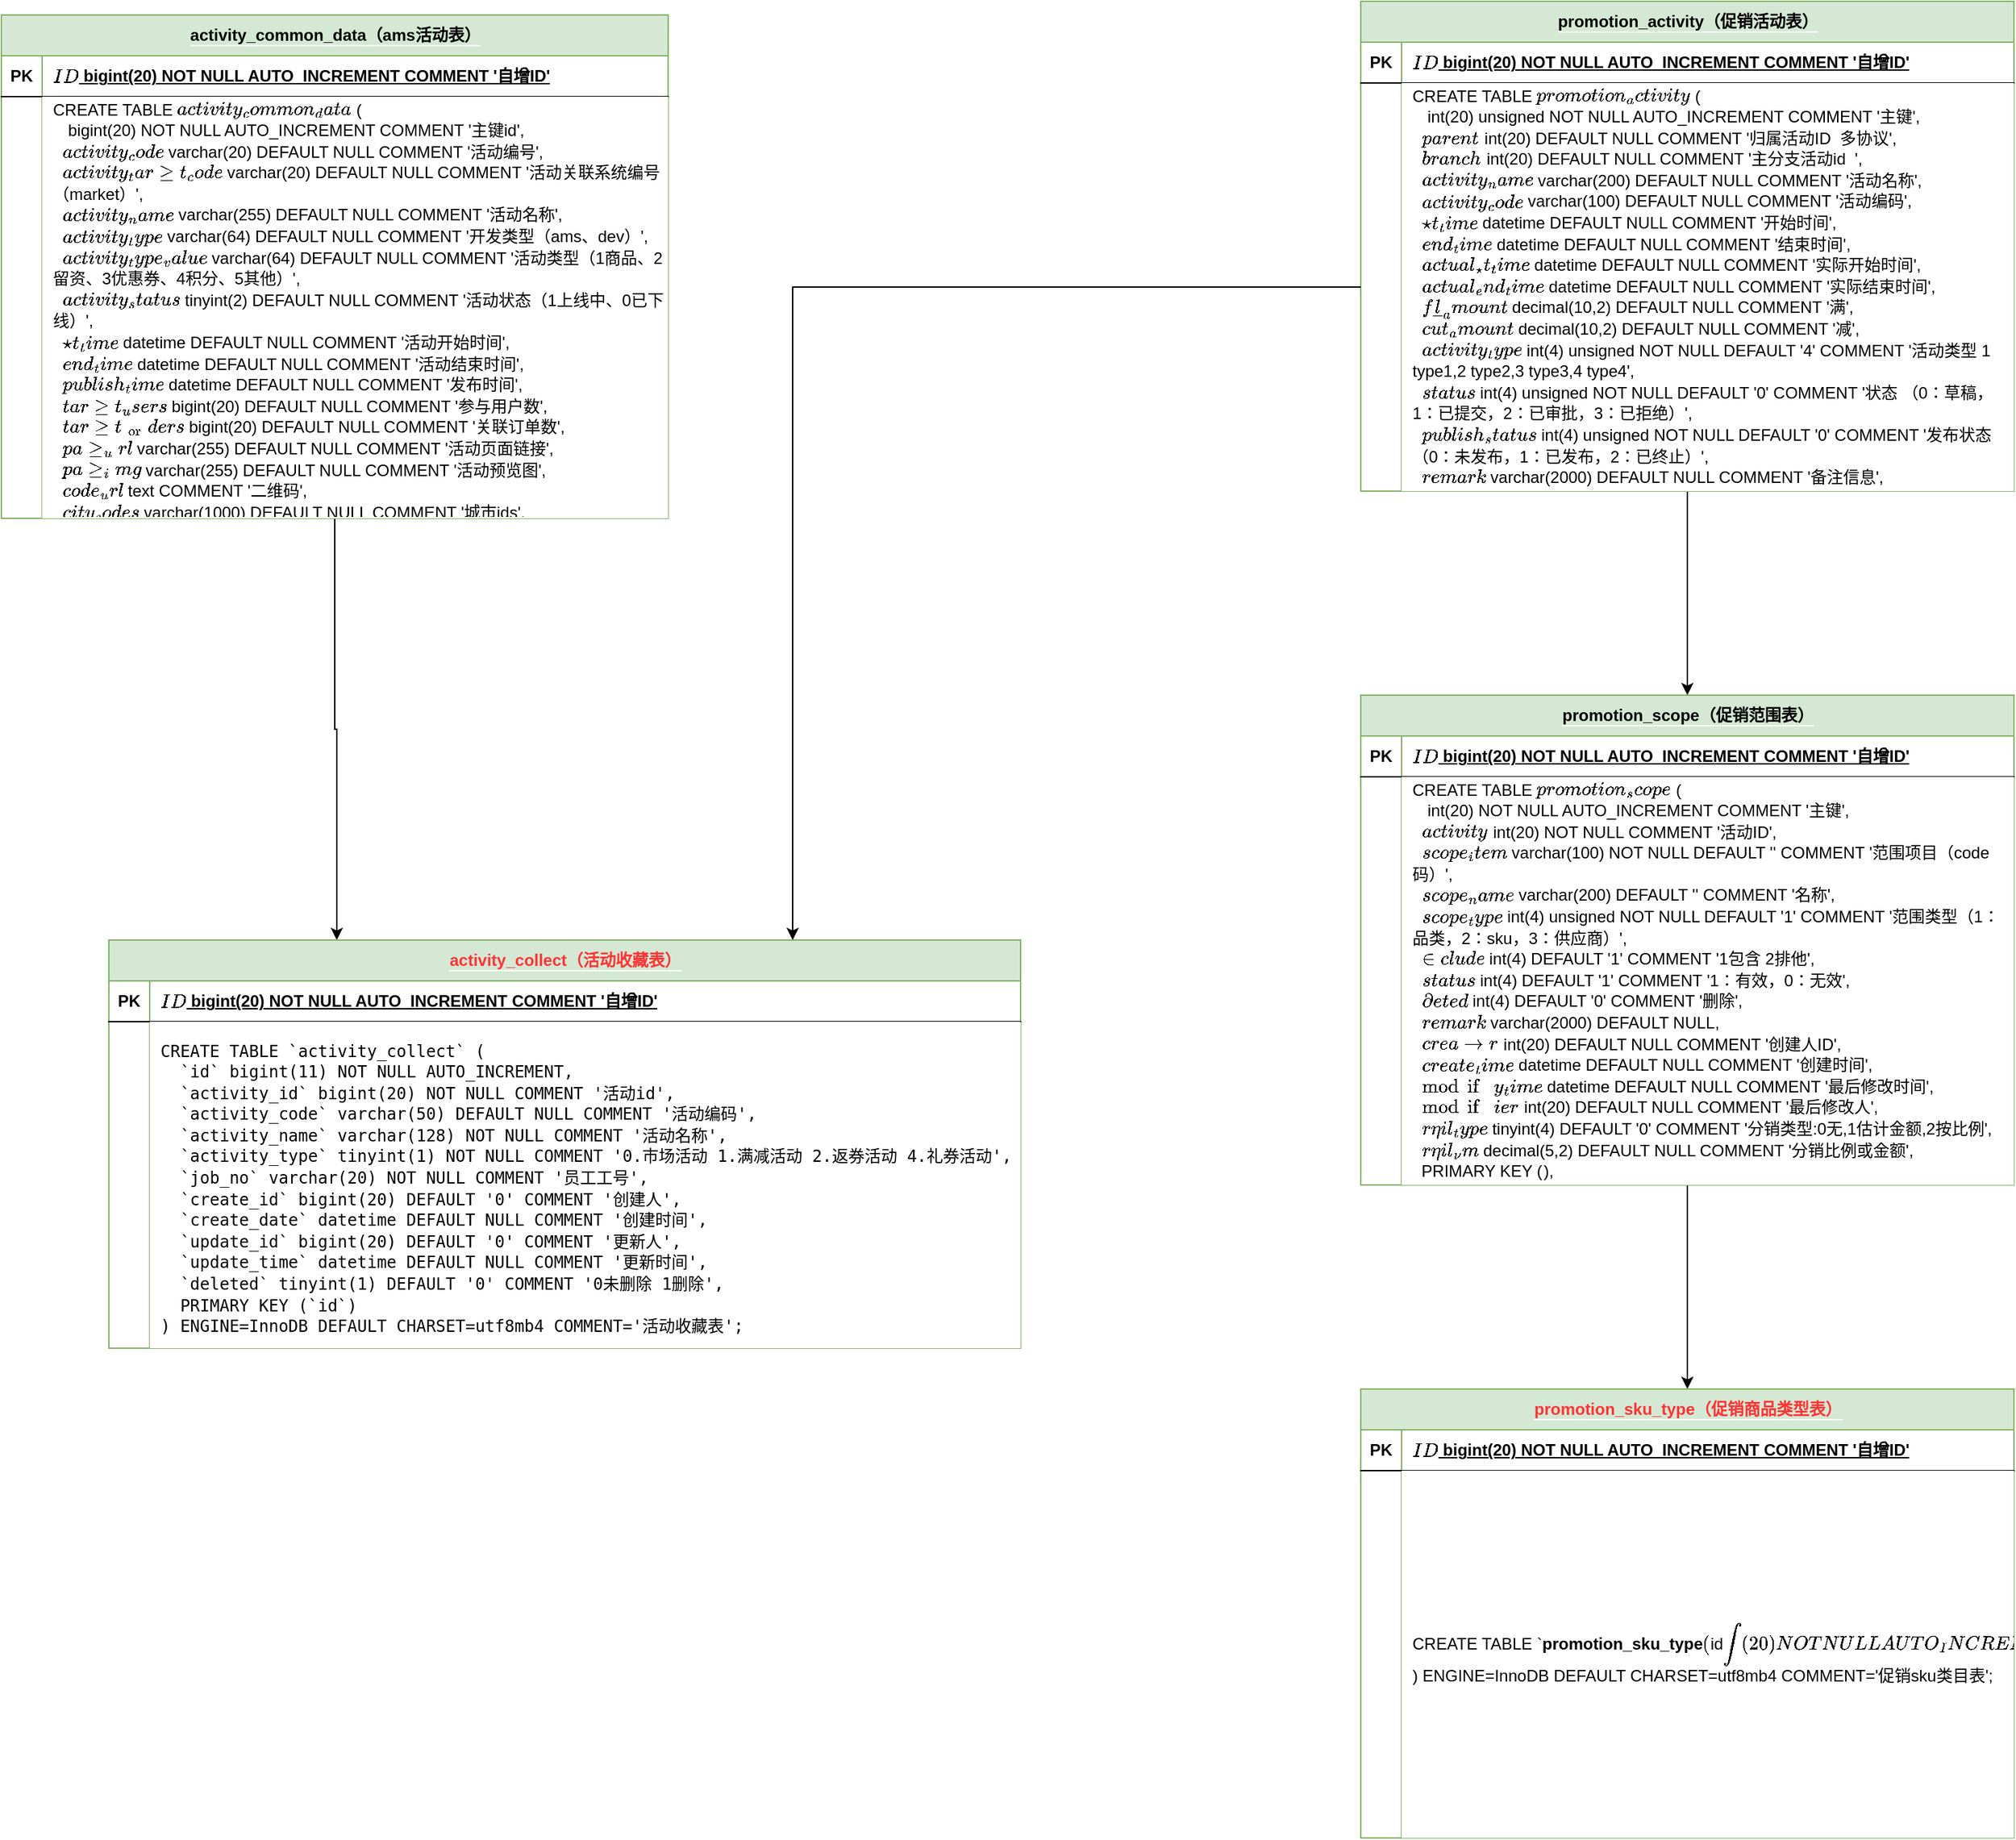 <mxfile version="24.3.1" type="github">
  <diagram name="第 1 页" id="Kyjp9msbJilQa01mQPul">
    <mxGraphModel dx="5002" dy="1720" grid="1" gridSize="10" guides="1" tooltips="1" connect="1" arrows="1" fold="1" page="1" pageScale="1" pageWidth="827" pageHeight="1169" math="0" shadow="0">
      <root>
        <mxCell id="0" />
        <mxCell id="1" parent="0" />
        <mxCell id="--j9mxiRiJz_Atq_9pvb-39" style="edgeStyle=orthogonalEdgeStyle;rounded=0;orthogonalLoop=1;jettySize=auto;html=1;entryX=0.25;entryY=0;entryDx=0;entryDy=0;" edge="1" parent="1" source="--j9mxiRiJz_Atq_9pvb-1" target="--j9mxiRiJz_Atq_9pvb-15">
          <mxGeometry relative="1" as="geometry" />
        </mxCell>
        <mxCell id="--j9mxiRiJz_Atq_9pvb-1" value="&lt;span style=&quot;background-color: rgb(213, 232, 212);&quot;&gt;activity_common_data（ams活动表）&lt;/span&gt;" style="shape=table;startSize=30;container=1;collapsible=1;childLayout=tableLayout;fixedRows=1;rowLines=0;fontStyle=1;align=center;resizeLast=1;html=1;labelBackgroundColor=default;fillColor=#d5e8d4;strokeColor=#82b366;" vertex="1" parent="1">
          <mxGeometry x="-3679" y="-740" width="490" height="370" as="geometry" />
        </mxCell>
        <mxCell id="--j9mxiRiJz_Atq_9pvb-2" value="" style="shape=tableRow;horizontal=0;startSize=0;swimlaneHead=0;swimlaneBody=0;fillColor=none;collapsible=0;dropTarget=0;points=[[0,0.5],[1,0.5]];portConstraint=eastwest;top=0;left=0;right=0;bottom=1;" vertex="1" parent="--j9mxiRiJz_Atq_9pvb-1">
          <mxGeometry y="30" width="490" height="30" as="geometry" />
        </mxCell>
        <mxCell id="--j9mxiRiJz_Atq_9pvb-3" value="PK" style="shape=partialRectangle;connectable=0;fillColor=none;top=0;left=0;bottom=0;right=0;fontStyle=1;overflow=hidden;whiteSpace=wrap;html=1;" vertex="1" parent="--j9mxiRiJz_Atq_9pvb-2">
          <mxGeometry width="30" height="30" as="geometry">
            <mxRectangle width="30" height="30" as="alternateBounds" />
          </mxGeometry>
        </mxCell>
        <mxCell id="--j9mxiRiJz_Atq_9pvb-4" value="`ID` bigint(20) NOT NULL AUTO_INCREMENT COMMENT &#39;自增ID&#39;" style="shape=partialRectangle;connectable=0;fillColor=none;top=0;left=0;bottom=0;right=0;align=left;spacingLeft=6;fontStyle=5;overflow=hidden;whiteSpace=wrap;html=1;" vertex="1" parent="--j9mxiRiJz_Atq_9pvb-2">
          <mxGeometry x="30" width="460" height="30" as="geometry">
            <mxRectangle width="460" height="30" as="alternateBounds" />
          </mxGeometry>
        </mxCell>
        <mxCell id="--j9mxiRiJz_Atq_9pvb-5" value="" style="shape=tableRow;horizontal=0;startSize=0;swimlaneHead=0;swimlaneBody=0;fillColor=none;collapsible=0;dropTarget=0;points=[[0,0.5],[1,0.5]];portConstraint=eastwest;top=0;left=0;right=0;bottom=0;" vertex="1" parent="--j9mxiRiJz_Atq_9pvb-1">
          <mxGeometry y="60" width="490" height="310" as="geometry" />
        </mxCell>
        <mxCell id="--j9mxiRiJz_Atq_9pvb-6" value="" style="shape=partialRectangle;connectable=0;fillColor=none;top=0;left=0;bottom=0;right=0;editable=1;overflow=hidden;whiteSpace=wrap;html=1;" vertex="1" parent="--j9mxiRiJz_Atq_9pvb-5">
          <mxGeometry width="30" height="310" as="geometry">
            <mxRectangle width="30" height="310" as="alternateBounds" />
          </mxGeometry>
        </mxCell>
        <mxCell id="--j9mxiRiJz_Atq_9pvb-7" value="&lt;div style=&quot;line-height: 130%;&quot;&gt;&lt;div style=&quot;line-height: 130%;&quot;&gt;&lt;div style=&quot;line-height: 130%;&quot;&gt;&lt;div style=&quot;line-height: 130%;&quot;&gt;&lt;div style=&quot;line-height: 130%;&quot;&gt;&lt;div data-docx-has-block-data=&quot;false&quot; data-page-id=&quot;Co8VdgC0moM7NCxHO37cvej0neh&quot;&gt;&lt;div class=&quot;old-record-id-Ze5vdnJgfoNHqzxl2qscwm99n2c&quot; style=&quot;&quot;&gt;&lt;div class=&quot;old-record-id-Ze5vdnJgfoNHqzxl2qscwm99n2c&quot;&gt;&lt;div class=&quot;old-record-id-Ze5vdnJgfoNHqzxl2qscwm99n2c&quot;&gt;CREATE TABLE `activity_common_data` (&lt;/div&gt;&lt;div class=&quot;old-record-id-Ze5vdnJgfoNHqzxl2qscwm99n2c&quot;&gt;&amp;nbsp; `id` bigint(20) NOT NULL AUTO_INCREMENT COMMENT &#39;主键id&#39;,&lt;/div&gt;&lt;div class=&quot;old-record-id-Ze5vdnJgfoNHqzxl2qscwm99n2c&quot;&gt;&amp;nbsp; `activity_code` varchar(20) DEFAULT NULL COMMENT &#39;活动编号&#39;,&lt;/div&gt;&lt;div class=&quot;old-record-id-Ze5vdnJgfoNHqzxl2qscwm99n2c&quot;&gt;&amp;nbsp; `activity_target_code` varchar(20) DEFAULT NULL COMMENT &#39;活动关联系统编号（market）&#39;,&lt;/div&gt;&lt;div class=&quot;old-record-id-Ze5vdnJgfoNHqzxl2qscwm99n2c&quot;&gt;&amp;nbsp; `activity_name` varchar(255) DEFAULT NULL COMMENT &#39;活动名称&#39;,&lt;/div&gt;&lt;div class=&quot;old-record-id-Ze5vdnJgfoNHqzxl2qscwm99n2c&quot;&gt;&amp;nbsp; `activity_type` varchar(64) DEFAULT NULL COMMENT &#39;开发类型（ams、dev）&#39;,&lt;/div&gt;&lt;div class=&quot;old-record-id-Ze5vdnJgfoNHqzxl2qscwm99n2c&quot;&gt;&amp;nbsp; `activity_type_value` varchar(64) DEFAULT NULL COMMENT &#39;活动类型（1商品、2留资、3优惠券、4积分、5其他）&#39;,&lt;/div&gt;&lt;div class=&quot;old-record-id-Ze5vdnJgfoNHqzxl2qscwm99n2c&quot;&gt;&amp;nbsp; `activity_status` tinyint(2) DEFAULT NULL COMMENT &#39;活动状态（1上线中、0已下线）&#39;,&lt;/div&gt;&lt;div class=&quot;old-record-id-Ze5vdnJgfoNHqzxl2qscwm99n2c&quot;&gt;&amp;nbsp; `start_time` datetime DEFAULT NULL COMMENT &#39;活动开始时间&#39;,&lt;/div&gt;&lt;div class=&quot;old-record-id-Ze5vdnJgfoNHqzxl2qscwm99n2c&quot;&gt;&amp;nbsp; `end_time` datetime DEFAULT NULL COMMENT &#39;活动结束时间&#39;,&lt;/div&gt;&lt;div class=&quot;old-record-id-Ze5vdnJgfoNHqzxl2qscwm99n2c&quot;&gt;&amp;nbsp; `publish_time` datetime DEFAULT NULL COMMENT &#39;发布时间&#39;,&lt;/div&gt;&lt;div class=&quot;old-record-id-Ze5vdnJgfoNHqzxl2qscwm99n2c&quot;&gt;&amp;nbsp; `target_users` bigint(20) DEFAULT NULL COMMENT &#39;参与用户数&#39;,&lt;/div&gt;&lt;div class=&quot;old-record-id-Ze5vdnJgfoNHqzxl2qscwm99n2c&quot;&gt;&amp;nbsp; `target_orders` bigint(20) DEFAULT NULL COMMENT &#39;关联订单数&#39;,&lt;/div&gt;&lt;div class=&quot;old-record-id-Ze5vdnJgfoNHqzxl2qscwm99n2c&quot;&gt;&amp;nbsp; `page_url` varchar(255) DEFAULT NULL COMMENT &#39;活动页面链接&#39;,&lt;/div&gt;&lt;div class=&quot;old-record-id-Ze5vdnJgfoNHqzxl2qscwm99n2c&quot;&gt;&amp;nbsp; `page_img` varchar(255) DEFAULT NULL COMMENT &#39;活动预览图&#39;,&lt;/div&gt;&lt;div class=&quot;old-record-id-Ze5vdnJgfoNHqzxl2qscwm99n2c&quot;&gt;&amp;nbsp; `code_url` text COMMENT &#39;二维码&#39;,&lt;/div&gt;&lt;div class=&quot;old-record-id-Ze5vdnJgfoNHqzxl2qscwm99n2c&quot;&gt;&amp;nbsp; `city_codes` varchar(1000) DEFAULT NULL COMMENT &#39;城市ids&#39;,&lt;/div&gt;&lt;div class=&quot;old-record-id-Ze5vdnJgfoNHqzxl2qscwm99n2c&quot;&gt;&amp;nbsp; `city_json` varchar(1000) DEFAULT NULL COMMENT &#39;城市json&#39;,&lt;/div&gt;&lt;div class=&quot;old-record-id-Ze5vdnJgfoNHqzxl2qscwm99n2c&quot;&gt;&amp;nbsp; `shop_codes` varchar(1000) DEFAULT NULL COMMENT &#39;门店ids&#39;,&lt;/div&gt;&lt;div class=&quot;old-record-id-Ze5vdnJgfoNHqzxl2qscwm99n2c&quot;&gt;&amp;nbsp; `shop_json` varchar(1000) DEFAULT NULL COMMENT &#39;门店json&#39;,&lt;/div&gt;&lt;div class=&quot;old-record-id-Ze5vdnJgfoNHqzxl2qscwm99n2c&quot;&gt;&amp;nbsp; `sort` tinyint(4) DEFAULT NULL COMMENT &#39;排序&#39;,&lt;/div&gt;&lt;div class=&quot;old-record-id-Ze5vdnJgfoNHqzxl2qscwm99n2c&quot;&gt;&amp;nbsp; `is_wecom_show` tinyint(2) DEFAULT &#39;0&#39; COMMENT &#39;企业微信是否显示(1: 显示 0: 不显示)&#39;,&lt;/div&gt;&lt;div class=&quot;old-record-id-Ze5vdnJgfoNHqzxl2qscwm99n2c&quot;&gt;&amp;nbsp; `create_id` bigint(20) DEFAULT &#39;0&#39; COMMENT &#39;创建人&#39;,&lt;/div&gt;&lt;div class=&quot;old-record-id-Ze5vdnJgfoNHqzxl2qscwm99n2c&quot;&gt;&amp;nbsp; `create_time` datetime NOT NULL COMMENT &#39;创建时间&#39;,&lt;/div&gt;&lt;div class=&quot;old-record-id-Ze5vdnJgfoNHqzxl2qscwm99n2c&quot;&gt;&amp;nbsp; `create_name` varchar(20) DEFAULT NULL COMMENT &#39;创建人名称&#39;,&lt;/div&gt;&lt;div class=&quot;old-record-id-Ze5vdnJgfoNHqzxl2qscwm99n2c&quot;&gt;&amp;nbsp; `update_id` bigint(20) DEFAULT &#39;0&#39; COMMENT &#39;更新人&#39;,&lt;/div&gt;&lt;div class=&quot;old-record-id-Ze5vdnJgfoNHqzxl2qscwm99n2c&quot;&gt;&amp;nbsp; `update_time` datetime NOT NULL COMMENT &#39;修改时间&#39;,&lt;/div&gt;&lt;div class=&quot;old-record-id-Ze5vdnJgfoNHqzxl2qscwm99n2c&quot;&gt;&amp;nbsp; `deleted` tinyint(2) NOT NULL DEFAULT &#39;0&#39; COMMENT &#39;是否已删除，1:是，0:否&#39;,&lt;/div&gt;&lt;div class=&quot;old-record-id-Ze5vdnJgfoNHqzxl2qscwm99n2c&quot;&gt;&amp;nbsp; PRIMARY KEY (`id`),&lt;/div&gt;&lt;div class=&quot;old-record-id-Ze5vdnJgfoNHqzxl2qscwm99n2c&quot;&gt;&amp;nbsp; UNIQUE KEY `activity_code_UNIQUE` (`activity_code`) USING BTREE,&lt;/div&gt;&lt;div class=&quot;old-record-id-Ze5vdnJgfoNHqzxl2qscwm99n2c&quot;&gt;&amp;nbsp; UNIQUE KEY `activity_target_code_UNIQUE` (`activity_target_code`) USING BTREE&lt;/div&gt;&lt;div class=&quot;old-record-id-Ze5vdnJgfoNHqzxl2qscwm99n2c&quot;&gt;) ENGINE=InnoDB AUTO_INCREMENT=683045 DEFAULT CHARSET=utf8mb4 COMMENT=&#39;活动数据看板主表&#39;;&lt;/div&gt;&lt;/div&gt;&lt;/div&gt;&lt;/div&gt;&lt;/div&gt;&lt;/div&gt;&lt;/div&gt;&lt;/div&gt;&lt;/div&gt;" style="shape=partialRectangle;connectable=0;fillColor=default;top=0;left=0;bottom=0;right=0;align=left;spacingLeft=6;overflow=hidden;whiteSpace=wrap;html=1;" vertex="1" parent="--j9mxiRiJz_Atq_9pvb-5">
          <mxGeometry x="30" width="460" height="310" as="geometry">
            <mxRectangle width="460" height="310" as="alternateBounds" />
          </mxGeometry>
        </mxCell>
        <mxCell id="--j9mxiRiJz_Atq_9pvb-29" style="edgeStyle=orthogonalEdgeStyle;rounded=0;orthogonalLoop=1;jettySize=auto;html=1;entryX=0.5;entryY=0;entryDx=0;entryDy=0;" edge="1" parent="1" source="--j9mxiRiJz_Atq_9pvb-8" target="--j9mxiRiJz_Atq_9pvb-22">
          <mxGeometry relative="1" as="geometry" />
        </mxCell>
        <mxCell id="--j9mxiRiJz_Atq_9pvb-8" value="&lt;span style=&quot;background-color: rgb(213, 232, 212);&quot;&gt;promotion_activity（促销活动表）&lt;/span&gt;" style="shape=table;startSize=30;container=1;collapsible=1;childLayout=tableLayout;fixedRows=1;rowLines=0;fontStyle=1;align=center;resizeLast=1;html=1;labelBackgroundColor=default;fillColor=#d5e8d4;strokeColor=#82b366;" vertex="1" parent="1">
          <mxGeometry x="-2680" y="-750" width="480" height="360" as="geometry" />
        </mxCell>
        <mxCell id="--j9mxiRiJz_Atq_9pvb-9" value="" style="shape=tableRow;horizontal=0;startSize=0;swimlaneHead=0;swimlaneBody=0;fillColor=none;collapsible=0;dropTarget=0;points=[[0,0.5],[1,0.5]];portConstraint=eastwest;top=0;left=0;right=0;bottom=1;" vertex="1" parent="--j9mxiRiJz_Atq_9pvb-8">
          <mxGeometry y="30" width="480" height="30" as="geometry" />
        </mxCell>
        <mxCell id="--j9mxiRiJz_Atq_9pvb-10" value="PK" style="shape=partialRectangle;connectable=0;fillColor=none;top=0;left=0;bottom=0;right=0;fontStyle=1;overflow=hidden;whiteSpace=wrap;html=1;" vertex="1" parent="--j9mxiRiJz_Atq_9pvb-9">
          <mxGeometry width="30" height="30" as="geometry">
            <mxRectangle width="30" height="30" as="alternateBounds" />
          </mxGeometry>
        </mxCell>
        <mxCell id="--j9mxiRiJz_Atq_9pvb-11" value="`ID` bigint(20) NOT NULL AUTO_INCREMENT COMMENT &#39;自增ID&#39;" style="shape=partialRectangle;connectable=0;fillColor=none;top=0;left=0;bottom=0;right=0;align=left;spacingLeft=6;fontStyle=5;overflow=hidden;whiteSpace=wrap;html=1;" vertex="1" parent="--j9mxiRiJz_Atq_9pvb-9">
          <mxGeometry x="30" width="450" height="30" as="geometry">
            <mxRectangle width="450" height="30" as="alternateBounds" />
          </mxGeometry>
        </mxCell>
        <mxCell id="--j9mxiRiJz_Atq_9pvb-12" value="" style="shape=tableRow;horizontal=0;startSize=0;swimlaneHead=0;swimlaneBody=0;fillColor=none;collapsible=0;dropTarget=0;points=[[0,0.5],[1,0.5]];portConstraint=eastwest;top=0;left=0;right=0;bottom=0;" vertex="1" parent="--j9mxiRiJz_Atq_9pvb-8">
          <mxGeometry y="60" width="480" height="300" as="geometry" />
        </mxCell>
        <mxCell id="--j9mxiRiJz_Atq_9pvb-13" value="" style="shape=partialRectangle;connectable=0;fillColor=none;top=0;left=0;bottom=0;right=0;editable=1;overflow=hidden;whiteSpace=wrap;html=1;" vertex="1" parent="--j9mxiRiJz_Atq_9pvb-12">
          <mxGeometry width="30" height="300" as="geometry">
            <mxRectangle width="30" height="300" as="alternateBounds" />
          </mxGeometry>
        </mxCell>
        <mxCell id="--j9mxiRiJz_Atq_9pvb-14" value="&lt;div style=&quot;line-height: 130%;&quot;&gt;&lt;div style=&quot;line-height: 130%;&quot;&gt;&lt;div style=&quot;line-height: 130%;&quot;&gt;&lt;div style=&quot;line-height: 130%;&quot;&gt;&lt;div style=&quot;line-height: 130%;&quot;&gt;&lt;div data-docx-has-block-data=&quot;false&quot; data-page-id=&quot;Co8VdgC0moM7NCxHO37cvej0neh&quot;&gt;&lt;div class=&quot;old-record-id-Ze5vdnJgfoNHqzxl2qscwm99n2c&quot; style=&quot;&quot;&gt;&lt;div class=&quot;old-record-id-Ze5vdnJgfoNHqzxl2qscwm99n2c&quot;&gt;&lt;div class=&quot;old-record-id-Ze5vdnJgfoNHqzxl2qscwm99n2c&quot;&gt;&lt;div class=&quot;old-record-id-Ze5vdnJgfoNHqzxl2qscwm99n2c&quot;&gt;CREATE TABLE `promotion_activity` (&lt;/div&gt;&lt;div class=&quot;old-record-id-Ze5vdnJgfoNHqzxl2qscwm99n2c&quot;&gt;&amp;nbsp; `id` int(20) unsigned NOT NULL AUTO_INCREMENT COMMENT &#39;主键&#39;,&lt;/div&gt;&lt;div class=&quot;old-record-id-Ze5vdnJgfoNHqzxl2qscwm99n2c&quot;&gt;&amp;nbsp; `parent_id` int(20) DEFAULT NULL COMMENT &#39;归属活动ID&amp;nbsp; 多协议&#39;,&lt;/div&gt;&lt;div class=&quot;old-record-id-Ze5vdnJgfoNHqzxl2qscwm99n2c&quot;&gt;&amp;nbsp; `branch_id` int(20) DEFAULT NULL COMMENT &#39;主分支活动id&amp;nbsp; &#39;,&lt;/div&gt;&lt;div class=&quot;old-record-id-Ze5vdnJgfoNHqzxl2qscwm99n2c&quot;&gt;&amp;nbsp; `activity_name` varchar(200) DEFAULT NULL COMMENT &#39;活动名称&#39;,&lt;/div&gt;&lt;div class=&quot;old-record-id-Ze5vdnJgfoNHqzxl2qscwm99n2c&quot;&gt;&amp;nbsp; `activity_code` varchar(100) DEFAULT NULL COMMENT &#39;活动编码&#39;,&lt;/div&gt;&lt;div class=&quot;old-record-id-Ze5vdnJgfoNHqzxl2qscwm99n2c&quot;&gt;&amp;nbsp; `start_time` datetime DEFAULT NULL COMMENT &#39;开始时间&#39;,&lt;/div&gt;&lt;div class=&quot;old-record-id-Ze5vdnJgfoNHqzxl2qscwm99n2c&quot;&gt;&amp;nbsp; `end_time` datetime DEFAULT NULL COMMENT &#39;结束时间&#39;,&lt;/div&gt;&lt;div class=&quot;old-record-id-Ze5vdnJgfoNHqzxl2qscwm99n2c&quot;&gt;&amp;nbsp; `actual_start_time` datetime DEFAULT NULL COMMENT &#39;实际开始时间&#39;,&lt;/div&gt;&lt;div class=&quot;old-record-id-Ze5vdnJgfoNHqzxl2qscwm99n2c&quot;&gt;&amp;nbsp; `actual_end_time` datetime DEFAULT NULL COMMENT &#39;实际结束时间&#39;,&lt;/div&gt;&lt;div class=&quot;old-record-id-Ze5vdnJgfoNHqzxl2qscwm99n2c&quot;&gt;&amp;nbsp; `full_amount` decimal(10,2) DEFAULT NULL COMMENT &#39;满&#39;,&lt;/div&gt;&lt;div class=&quot;old-record-id-Ze5vdnJgfoNHqzxl2qscwm99n2c&quot;&gt;&amp;nbsp; `cut_amount` decimal(10,2) DEFAULT NULL COMMENT &#39;减&#39;,&lt;/div&gt;&lt;div class=&quot;old-record-id-Ze5vdnJgfoNHqzxl2qscwm99n2c&quot;&gt;&amp;nbsp; `activity_type` int(4) unsigned NOT NULL DEFAULT &#39;4&#39; COMMENT &#39;活动类型 1 type1,2 type2,3 type3,4 type4&#39;,&lt;/div&gt;&lt;div class=&quot;old-record-id-Ze5vdnJgfoNHqzxl2qscwm99n2c&quot;&gt;&amp;nbsp; `status` int(4) unsigned NOT NULL DEFAULT &#39;0&#39; COMMENT &#39;状态 （0：草稿，1：已提交，2：已审批，3：已拒绝）&#39;,&lt;/div&gt;&lt;div class=&quot;old-record-id-Ze5vdnJgfoNHqzxl2qscwm99n2c&quot;&gt;&amp;nbsp; `publish_status` int(4) unsigned NOT NULL DEFAULT &#39;0&#39; COMMENT &#39;发布状态（0：未发布，1：已发布，2：已终止）&#39;,&lt;/div&gt;&lt;div class=&quot;old-record-id-Ze5vdnJgfoNHqzxl2qscwm99n2c&quot;&gt;&amp;nbsp; `remark` varchar(2000) DEFAULT NULL COMMENT &#39;备注信息&#39;,&lt;/div&gt;&lt;div class=&quot;old-record-id-Ze5vdnJgfoNHqzxl2qscwm99n2c&quot;&gt;&amp;nbsp; `creator_id` int(20) DEFAULT NULL COMMENT &#39;创建人ID&#39;,&lt;/div&gt;&lt;div class=&quot;old-record-id-Ze5vdnJgfoNHqzxl2qscwm99n2c&quot;&gt;&amp;nbsp; `create_time` datetime DEFAULT NULL COMMENT &#39;创建时间&#39;,&lt;/div&gt;&lt;div class=&quot;old-record-id-Ze5vdnJgfoNHqzxl2qscwm99n2c&quot;&gt;&amp;nbsp; `modify_time` datetime DEFAULT NULL ON UPDATE CURRENT_TIMESTAMP COMMENT &#39;最后修改时间&#39;,&lt;/div&gt;&lt;div class=&quot;old-record-id-Ze5vdnJgfoNHqzxl2qscwm99n2c&quot;&gt;&amp;nbsp; `modifier_id` int(20) DEFAULT NULL COMMENT &#39;最后修改人&#39;,&lt;/div&gt;&lt;div class=&quot;old-record-id-Ze5vdnJgfoNHqzxl2qscwm99n2c&quot;&gt;&amp;nbsp; `deleted` int(4) unsigned NOT NULL DEFAULT &#39;0&#39; COMMENT &#39;删除（0：未删除，1：已删除）&#39;,&lt;/div&gt;&lt;div class=&quot;old-record-id-Ze5vdnJgfoNHqzxl2qscwm99n2c&quot;&gt;&amp;nbsp; `rollback_reason` varchar(2000) CHARACTER SET utf8 DEFAULT &#39;&#39; COMMENT &#39;回退原因&#39;,&lt;/div&gt;&lt;div class=&quot;old-record-id-Ze5vdnJgfoNHqzxl2qscwm99n2c&quot;&gt;&amp;nbsp; `coupon_flag` tinyint(3) unsigned NOT NULL DEFAULT &#39;0&#39; COMMENT &#39;优惠券活动标识 （0：非优惠券，1：优惠券,2:折扣活动,3:积分活动）&#39;,&lt;/div&gt;&lt;div class=&quot;old-record-id-Ze5vdnJgfoNHqzxl2qscwm99n2c&quot;&gt;&amp;nbsp; `page_config_id` bigint(20) DEFAULT NULL COMMENT &#39;关联页面配置ID&#39;,&lt;/div&gt;&lt;div class=&quot;old-record-id-Ze5vdnJgfoNHqzxl2qscwm99n2c&quot;&gt;&amp;nbsp; `event_track_code` varchar(2000) DEFAULT NULL COMMENT &#39;埋点配置&#39;,&lt;/div&gt;&lt;div class=&quot;old-record-id-Ze5vdnJgfoNHqzxl2qscwm99n2c&quot;&gt;&amp;nbsp; `node_code` varchar(255) DEFAULT NULL COMMENT &#39;审核节点编码&#39;,&lt;/div&gt;&lt;div class=&quot;old-record-id-Ze5vdnJgfoNHqzxl2qscwm99n2c&quot;&gt;&amp;nbsp; `node_name` varchar(255) DEFAULT NULL COMMENT &#39;审核节点名称&#39;,&lt;/div&gt;&lt;div class=&quot;old-record-id-Ze5vdnJgfoNHqzxl2qscwm99n2c&quot;&gt;&amp;nbsp; `node_user` varchar(20) DEFAULT NULL COMMENT &#39;指定审批人&#39;,&lt;/div&gt;&lt;div class=&quot;old-record-id-Ze5vdnJgfoNHqzxl2qscwm99n2c&quot;&gt;&amp;nbsp; `return_flag` int(4) DEFAULT NULL COMMENT &#39;审核退回标志（1.退回）&#39;,&lt;/div&gt;&lt;div class=&quot;old-record-id-Ze5vdnJgfoNHqzxl2qscwm99n2c&quot;&gt;&amp;nbsp; `pre_id` int(20) DEFAULT NULL COMMENT &#39;原活动ID 加料&#39;,&lt;/div&gt;&lt;div class=&quot;old-record-id-Ze5vdnJgfoNHqzxl2qscwm99n2c&quot;&gt;&amp;nbsp; `lz_channel` varchar(32) DEFAULT NULL COMMENT &#39;留资渠道,多个逗个分隔(1-中台活动H5,2-OMS留资H5)&#39;,&lt;/div&gt;&lt;div class=&quot;old-record-id-Ze5vdnJgfoNHqzxl2qscwm99n2c&quot;&gt;&amp;nbsp; `superimposed_feeding` varchar(32) DEFAULT NULL COMMENT &#39;是否优惠叠加加料（0,不叠加，1，叠加）&#39;,&lt;/div&gt;&lt;div class=&quot;old-record-id-Ze5vdnJgfoNHqzxl2qscwm99n2c&quot;&gt;&amp;nbsp; `courtesyCoupon_id` int(11) DEFAULT NULL COMMENT &#39;礼劵活动id&#39;,&lt;/div&gt;&lt;div class=&quot;old-record-id-Ze5vdnJgfoNHqzxl2qscwm99n2c&quot;&gt;&amp;nbsp; `isAutomation` int(4) DEFAULT NULL COMMENT &#39;是否自动发劵&#39;,&lt;/div&gt;&lt;div class=&quot;old-record-id-Ze5vdnJgfoNHqzxl2qscwm99n2c&quot;&gt;&amp;nbsp; `dcFlag` int(4) DEFAULT NULL COMMENT &#39;是否关联dc&#39;,&lt;/div&gt;&lt;div class=&quot;old-record-id-Ze5vdnJgfoNHqzxl2qscwm99n2c&quot;&gt;&amp;nbsp; `vendor_code` varchar(20) DEFAULT NULL COMMENT &#39;供应商编号&#39;,&lt;/div&gt;&lt;div class=&quot;old-record-id-Ze5vdnJgfoNHqzxl2qscwm99n2c&quot;&gt;&amp;nbsp; `department_code` tinytext COMMENT &#39;活动所关联的部类号&#39;,&lt;/div&gt;&lt;div class=&quot;old-record-id-Ze5vdnJgfoNHqzxl2qscwm99n2c&quot;&gt;&amp;nbsp; `include` int(5) DEFAULT NULL COMMENT &#39;包含排他&#39;,&lt;/div&gt;&lt;div class=&quot;old-record-id-Ze5vdnJgfoNHqzxl2qscwm99n2c&quot;&gt;&amp;nbsp; `budget_type` int(4) DEFAULT NULL COMMENT &#39;预算类型(0固定金额1固定比例)&#39;,&lt;/div&gt;&lt;div class=&quot;old-record-id-Ze5vdnJgfoNHqzxl2qscwm99n2c&quot;&gt;&amp;nbsp; `commitment_percent` varchar(100) DEFAULT NULL COMMENT &#39;供应商承担比例&#39;,&lt;/div&gt;&lt;div class=&quot;old-record-id-Ze5vdnJgfoNHqzxl2qscwm99n2c&quot;&gt;&amp;nbsp; `adviertisement` varchar(2000) DEFAULT NULL COMMENT &#39;广告词&#39;,&lt;/div&gt;&lt;div class=&quot;old-record-id-Ze5vdnJgfoNHqzxl2qscwm99n2c&quot;&gt;&amp;nbsp; `activity_reward_type` int(5) DEFAULT NULL COMMENT &#39;循环0,阶梯1&#39;,&lt;/div&gt;&lt;div class=&quot;old-record-id-Ze5vdnJgfoNHqzxl2qscwm99n2c&quot;&gt;&amp;nbsp; `sendCouponChannel` varchar(100) DEFAULT NULL COMMENT &#39;&quot;1&quot;: &quot;零售&quot;, &quot;2&quot;: &quot;装潢中心&quot;, &quot;3&quot;: &quot;团购&quot;, &quot;4&quot;: &quot;直销&quot;, &quot;5&quot;: &quot;B2B&quot;, &quot;6&quot;: &quot;家装套餐&quot;, &quot;7&quot;: &quot;线上销售&quot;, &quot;8&quot;: &quot;S2B&quot;&#39;,&lt;/div&gt;&lt;div class=&quot;old-record-id-Ze5vdnJgfoNHqzxl2qscwm99n2c&quot;&gt;&amp;nbsp; `useCouponChannel` varchar(100) DEFAULT NULL COMMENT &#39;&quot;1&quot;: &quot;零售&quot;, &quot;2&quot;: &quot;装潢中心&quot;, &quot;3&quot;: &quot;团购&quot;, &quot;4&quot;: &quot;直销&quot;, &quot;5&quot;: &quot;B2B&quot;, &quot;6&quot;: &quot;家装套餐&quot;, &quot;7&quot;: &quot;线上销售&quot;, &quot;8&quot;: &quot;S2B&quot;&#39;,&lt;/div&gt;&lt;div class=&quot;old-record-id-Ze5vdnJgfoNHqzxl2qscwm99n2c&quot;&gt;&amp;nbsp; `isMarketBear` int(4) DEFAULT NULL COMMENT &#39;是否市场部自承担活动(1是,0否)&#39;,&lt;/div&gt;&lt;div class=&quot;old-record-id-Ze5vdnJgfoNHqzxl2qscwm99n2c&quot;&gt;&amp;nbsp; `couponType` varchar(20) DEFAULT &#39;&#39; COMMENT &#39;优惠券类型&#39;,&lt;/div&gt;&lt;div class=&quot;old-record-id-Ze5vdnJgfoNHqzxl2qscwm99n2c&quot;&gt;&amp;nbsp; `card_type` tinyint(5) DEFAULT &#39;1&#39; COMMENT &#39;会员卡类型 1会员卡类型,2会员卡号&#39;,&lt;/div&gt;&lt;div class=&quot;old-record-id-Ze5vdnJgfoNHqzxl2qscwm99n2c&quot;&gt;&amp;nbsp; `customer_price` int(4) DEFAULT NULL COMMENT &#39;会员价是否&#39;,&lt;/div&gt;&lt;div class=&quot;old-record-id-Ze5vdnJgfoNHqzxl2qscwm99n2c&quot;&gt;&amp;nbsp; `discount_mode` tinyint(3) DEFAULT &#39;0&#39; COMMENT &#39;满减模式 (0默认，1组合，品牌联盟) &#39;,&lt;/div&gt;&lt;div class=&quot;old-record-id-Ze5vdnJgfoNHqzxl2qscwm99n2c&quot;&gt;&amp;nbsp; `discount_nature` tinyint(3) DEFAULT &#39;0&#39; COMMENT &#39;合同性质（0前置，1加购）&#39;,&lt;/div&gt;&lt;div class=&quot;old-record-id-Ze5vdnJgfoNHqzxl2qscwm99n2c&quot;&gt;&amp;nbsp; `fix_price` tinyint(3) DEFAULT NULL COMMENT &#39;定价活动唯一标识&#39;,&lt;/div&gt;&lt;div class=&quot;old-record-id-Ze5vdnJgfoNHqzxl2qscwm99n2c&quot;&gt;&amp;nbsp; `isSyn` tinyint(3) DEFAULT &#39;0&#39; COMMENT &#39;是否同步折扣到sap（0否，1是）&#39;,&lt;/div&gt;&lt;div class=&quot;old-record-id-Ze5vdnJgfoNHqzxl2qscwm99n2c&quot;&gt;&amp;nbsp; `tag_id` int(4) DEFAULT NULL COMMENT &#39;活动标签&#39;,&lt;/div&gt;&lt;div class=&quot;old-record-id-Ze5vdnJgfoNHqzxl2qscwm99n2c&quot;&gt;&amp;nbsp; `syn_flag` int(4) DEFAULT NULL,&lt;/div&gt;&lt;div class=&quot;old-record-id-Ze5vdnJgfoNHqzxl2qscwm99n2c&quot;&gt;&amp;nbsp; `plus_customer_flag` tinyint(5) DEFAULT &#39;0&#39; COMMENT &#39;是否plus会员专享,1.是；0.否&#39;,&lt;/div&gt;&lt;div class=&quot;old-record-id-Ze5vdnJgfoNHqzxl2qscwm99n2c&quot;&gt;&amp;nbsp; `channel_type_code` varchar(30) DEFAULT NULL COMMENT &#39;三级渠道编码&#39;,&lt;/div&gt;&lt;div class=&quot;old-record-id-Ze5vdnJgfoNHqzxl2qscwm99n2c&quot;&gt;&amp;nbsp; `user_channel_type_code` varchar(30) DEFAULT NULL COMMENT &#39;用券三级渠道编码&#39;,&lt;/div&gt;&lt;div class=&quot;old-record-id-Ze5vdnJgfoNHqzxl2qscwm99n2c&quot;&gt;&amp;nbsp; `ship_type` tinyint(2) DEFAULT NULL COMMENT &#39;赠送发货类型：1、下单即发货，2、指定时间发货（赠品活动使用）&#39;,&lt;/div&gt;&lt;div class=&quot;old-record-id-Ze5vdnJgfoNHqzxl2qscwm99n2c&quot;&gt;&amp;nbsp; `ship_time` datetime DEFAULT NULL COMMENT &#39;赠送发货时间（赠品活动使用）&#39;,&lt;/div&gt;&lt;div class=&quot;old-record-id-Ze5vdnJgfoNHqzxl2qscwm99n2c&quot;&gt;&amp;nbsp; `multiple_contract_code` varchar(64) DEFAULT NULL COMMENT &#39;可复用协议号&#39;,&lt;/div&gt;&lt;div class=&quot;old-record-id-Ze5vdnJgfoNHqzxl2qscwm99n2c&quot;&gt;&amp;nbsp; PRIMARY KEY (`id`),&lt;/div&gt;&lt;div class=&quot;old-record-id-Ze5vdnJgfoNHqzxl2qscwm99n2c&quot;&gt;&amp;nbsp; UNIQUE KEY `index_code` (`activity_code`) USING BTREE,&lt;/div&gt;&lt;div class=&quot;old-record-id-Ze5vdnJgfoNHqzxl2qscwm99n2c&quot;&gt;&amp;nbsp; KEY `index_vendor_code` (`vendor_code`) USING BTREE,&lt;/div&gt;&lt;div class=&quot;old-record-id-Ze5vdnJgfoNHqzxl2qscwm99n2c&quot;&gt;&amp;nbsp; KEY `index_department_code` (`department_code`(15)) USING BTREE,&lt;/div&gt;&lt;div class=&quot;old-record-id-Ze5vdnJgfoNHqzxl2qscwm99n2c&quot;&gt;&amp;nbsp; KEY `index_courtesyCoupon_id` (`courtesyCoupon_id`) USING BTREE,&lt;/div&gt;&lt;div class=&quot;old-record-id-Ze5vdnJgfoNHqzxl2qscwm99n2c&quot;&gt;&amp;nbsp; KEY `idx_branchid` (`branch_id`)&lt;/div&gt;&lt;div class=&quot;old-record-id-Ze5vdnJgfoNHqzxl2qscwm99n2c&quot;&gt;) ENGINE=InnoDB AUTO_INCREMENT=115792 DEFAULT CHARSET=utf8mb4 COMMENT=&#39;促销活动基本信息表&#39;;&lt;/div&gt;&lt;/div&gt;&lt;/div&gt;&lt;/div&gt;&lt;/div&gt;&lt;/div&gt;&lt;/div&gt;&lt;/div&gt;&lt;/div&gt;&lt;/div&gt;" style="shape=partialRectangle;connectable=0;fillColor=default;top=0;left=0;bottom=0;right=0;align=left;spacingLeft=6;overflow=hidden;whiteSpace=wrap;html=1;" vertex="1" parent="--j9mxiRiJz_Atq_9pvb-12">
          <mxGeometry x="30" width="450" height="300" as="geometry">
            <mxRectangle width="450" height="300" as="alternateBounds" />
          </mxGeometry>
        </mxCell>
        <mxCell id="--j9mxiRiJz_Atq_9pvb-15" value="&lt;span style=&quot;background-color: rgb(213, 232, 212);&quot;&gt;&lt;font color=&quot;#ff3333&quot;&gt;activity_collect（活动收藏表）&lt;/font&gt;&lt;/span&gt;" style="shape=table;startSize=30;container=1;collapsible=1;childLayout=tableLayout;fixedRows=1;rowLines=0;fontStyle=1;align=center;resizeLast=1;html=1;labelBackgroundColor=default;fillColor=#d5e8d4;strokeColor=#82b366;" vertex="1" parent="1">
          <mxGeometry x="-3600" y="-60" width="670" height="300" as="geometry" />
        </mxCell>
        <mxCell id="--j9mxiRiJz_Atq_9pvb-16" value="" style="shape=tableRow;horizontal=0;startSize=0;swimlaneHead=0;swimlaneBody=0;fillColor=none;collapsible=0;dropTarget=0;points=[[0,0.5],[1,0.5]];portConstraint=eastwest;top=0;left=0;right=0;bottom=1;" vertex="1" parent="--j9mxiRiJz_Atq_9pvb-15">
          <mxGeometry y="30" width="670" height="30" as="geometry" />
        </mxCell>
        <mxCell id="--j9mxiRiJz_Atq_9pvb-17" value="PK" style="shape=partialRectangle;connectable=0;fillColor=none;top=0;left=0;bottom=0;right=0;fontStyle=1;overflow=hidden;whiteSpace=wrap;html=1;" vertex="1" parent="--j9mxiRiJz_Atq_9pvb-16">
          <mxGeometry width="30" height="30" as="geometry">
            <mxRectangle width="30" height="30" as="alternateBounds" />
          </mxGeometry>
        </mxCell>
        <mxCell id="--j9mxiRiJz_Atq_9pvb-18" value="`ID` bigint(20) NOT NULL AUTO_INCREMENT COMMENT &#39;自增ID&#39;" style="shape=partialRectangle;connectable=0;fillColor=none;top=0;left=0;bottom=0;right=0;align=left;spacingLeft=6;fontStyle=5;overflow=hidden;whiteSpace=wrap;html=1;" vertex="1" parent="--j9mxiRiJz_Atq_9pvb-16">
          <mxGeometry x="30" width="640" height="30" as="geometry">
            <mxRectangle width="640" height="30" as="alternateBounds" />
          </mxGeometry>
        </mxCell>
        <mxCell id="--j9mxiRiJz_Atq_9pvb-19" value="" style="shape=tableRow;horizontal=0;startSize=0;swimlaneHead=0;swimlaneBody=0;fillColor=none;collapsible=0;dropTarget=0;points=[[0,0.5],[1,0.5]];portConstraint=eastwest;top=0;left=0;right=0;bottom=0;" vertex="1" parent="--j9mxiRiJz_Atq_9pvb-15">
          <mxGeometry y="60" width="670" height="240" as="geometry" />
        </mxCell>
        <mxCell id="--j9mxiRiJz_Atq_9pvb-20" value="" style="shape=partialRectangle;connectable=0;fillColor=none;top=0;left=0;bottom=0;right=0;editable=1;overflow=hidden;whiteSpace=wrap;html=1;" vertex="1" parent="--j9mxiRiJz_Atq_9pvb-19">
          <mxGeometry width="30" height="240" as="geometry">
            <mxRectangle width="30" height="240" as="alternateBounds" />
          </mxGeometry>
        </mxCell>
        <mxCell id="--j9mxiRiJz_Atq_9pvb-21" value="&lt;div style=&quot;line-height: 130%;&quot;&gt;&lt;div style=&quot;line-height: 130%;&quot;&gt;&lt;div style=&quot;line-height: 130%;&quot;&gt;&lt;div style=&quot;line-height: 130%;&quot;&gt;&lt;div style=&quot;line-height: 130%;&quot;&gt;&lt;div data-docx-has-block-data=&quot;false&quot; data-page-id=&quot;Co8VdgC0moM7NCxHO37cvej0neh&quot;&gt;&lt;div class=&quot;old-record-id-Ze5vdnJgfoNHqzxl2qscwm99n2c&quot; style=&quot;&quot;&gt;&lt;div class=&quot;old-record-id-Ze5vdnJgfoNHqzxl2qscwm99n2c&quot;&gt;&lt;div class=&quot;old-record-id-Ze5vdnJgfoNHqzxl2qscwm99n2c&quot;&gt;&lt;div data-docx-has-block-data=&quot;false&quot; data-page-id=&quot;NvuWdaZeMolkfJxWdABclu5wnZb&quot;&gt;&lt;pre class=&quot;ace-line ace-line old-record-id-QTNEdN7cpoGi0txkAPdcTSP8n4N&quot;&gt;&lt;code data-wrap=&quot;true&quot; class=&quot;language-Java&quot;&gt;CREATE TABLE `activity_collect` (&lt;br&gt;  `id` bigint(11) NOT NULL AUTO_INCREMENT,&lt;br&gt;  `activity_id` bigint(20) NOT NULL COMMENT &#39;活动id&#39;,&lt;br&gt;  `activity_code` varchar(50) DEFAULT NULL COMMENT &#39;活动编码&#39;,&lt;br&gt;  `activity_name` varchar(128) NOT NULL COMMENT &#39;活动名称&#39;,&lt;br&gt;  `activity_type` tinyint(1) NOT NULL COMMENT &#39;0.市场活动 1.满减活动 2.返券活动 4.礼券活动&#39;,&lt;br&gt;  `job_no` varchar(20) NOT NULL COMMENT &#39;员工工号&#39;,&lt;br&gt;  `create_id` bigint(20) DEFAULT &#39;0&#39; COMMENT &#39;创建人&#39;,&lt;br&gt;  `create_date` datetime DEFAULT NULL COMMENT &#39;创建时间&#39;,&lt;br&gt;  `update_id` bigint(20) DEFAULT &#39;0&#39; COMMENT &#39;更新人&#39;,&lt;br&gt;  `update_time` datetime DEFAULT NULL COMMENT &#39;更新时间&#39;,&lt;br&gt;  `deleted` tinyint(1) DEFAULT &#39;0&#39; COMMENT &#39;0未删除 1删除&#39;,&lt;br&gt;  PRIMARY KEY (`id`)&lt;br&gt;) ENGINE=InnoDB DEFAULT CHARSET=utf8mb4 COMMENT=&#39;活动收藏表&#39;;&lt;/code&gt;&lt;/pre&gt;&lt;/div&gt;&lt;span class=&quot;lark-record-clipboard&quot; data-lark-record-format=&quot;docx/text&quot; data-lark-record-data=&quot;{&amp;quot;rootId&amp;quot;:&amp;quot;NvuWdaZeMolkfJxWdABclu5wnZb&amp;quot;,&amp;quot;text&amp;quot;:{&amp;quot;initialAttributedTexts&amp;quot;:{&amp;quot;text&amp;quot;:{&amp;quot;0&amp;quot;:&amp;quot;CREATE TABLE `activity_collect` (\n  `id` bigint(11) NOT NULL AUTO_INCREMENT,\n  `activity_id` bigint(20) NOT NULL COMMENT &#39;活动id&#39;,\n  `activity_code` varchar(50) DEFAULT NULL COMMENT &#39;活动编码&#39;,\n  `activity_name` varchar(128) NOT NULL COMMENT &#39;活动名称&#39;,\n  `activity_type` tinyint(1) NOT NULL COMMENT &#39;0.时长活动 1.满减活动 2.返券活动 4.礼券活动&#39;,\n  `job_no` varchar(20) NOT NULL COMMENT &#39;员工工号&#39;,\n  `create_id` bigint(20) DEFAULT &#39;0&#39; COMMENT &#39;创建人&#39;,\n  `create_date` datetime DEFAULT NULL COMMENT &#39;创建时间&#39;,\n  `update_id` bigint(20) DEFAULT &#39;0&#39; COMMENT &#39;更新人&#39;,\n  `update_time` datetime DEFAULT NULL COMMENT &#39;更新时间&#39;,\n  `deleted` tinyint(1) DEFAULT &#39;0&#39; COMMENT &#39;0未删除 1删除&#39;,\n  PRIMARY KEY (`id`)\n) ENGINE=InnoDB DEFAULT CHARSET=utf8mb4 COMMENT=&#39;活动收藏表&#39;;&amp;quot;},&amp;quot;attribs&amp;quot;:{&amp;quot;0&amp;quot;:&amp;quot;*0|d+i9*0+1k&amp;quot;}},&amp;quot;apool&amp;quot;:{&amp;quot;numToAttrib&amp;quot;:{&amp;quot;0&amp;quot;:[&amp;quot;author&amp;quot;,&amp;quot;7220235268358848515&amp;quot;]},&amp;quot;nextNum&amp;quot;:1}},&amp;quot;type&amp;quot;:&amp;quot;text&amp;quot;,&amp;quot;referenceRecordMap&amp;quot;:{},&amp;quot;extra&amp;quot;:{&amp;quot;channel&amp;quot;:&amp;quot;saas&amp;quot;,&amp;quot;pasteRandomId&amp;quot;:&amp;quot;5879372c-7f3a-4761-845e-fdfa803ffe67&amp;quot;,&amp;quot;mention_page_title&amp;quot;:{},&amp;quot;external_mention_url&amp;quot;:{}},&amp;quot;isKeepQuoteContainer&amp;quot;:false,&amp;quot;isFromCode&amp;quot;:true,&amp;quot;selection&amp;quot;:[{&amp;quot;id&amp;quot;:16,&amp;quot;type&amp;quot;:&amp;quot;text&amp;quot;,&amp;quot;selection&amp;quot;:{&amp;quot;start&amp;quot;:0,&amp;quot;end&amp;quot;:713},&amp;quot;recordId&amp;quot;:&amp;quot;QTNEdN7cpoGi0txkAPdcTSP8n4N&amp;quot;}],&amp;quot;payloadMap&amp;quot;:{},&amp;quot;isCut&amp;quot;:false}&quot;&gt;&lt;/span&gt;&lt;/div&gt;&lt;/div&gt;&lt;/div&gt;&lt;/div&gt;&lt;/div&gt;&lt;/div&gt;&lt;/div&gt;&lt;/div&gt;&lt;/div&gt;" style="shape=partialRectangle;connectable=0;fillColor=default;top=0;left=0;bottom=0;right=0;align=left;spacingLeft=6;overflow=hidden;whiteSpace=wrap;html=1;" vertex="1" parent="--j9mxiRiJz_Atq_9pvb-19">
          <mxGeometry x="30" width="640" height="240" as="geometry">
            <mxRectangle width="640" height="240" as="alternateBounds" />
          </mxGeometry>
        </mxCell>
        <mxCell id="--j9mxiRiJz_Atq_9pvb-37" style="edgeStyle=orthogonalEdgeStyle;rounded=0;orthogonalLoop=1;jettySize=auto;html=1;entryX=0.5;entryY=0;entryDx=0;entryDy=0;" edge="1" parent="1" source="--j9mxiRiJz_Atq_9pvb-22" target="--j9mxiRiJz_Atq_9pvb-30">
          <mxGeometry relative="1" as="geometry" />
        </mxCell>
        <mxCell id="--j9mxiRiJz_Atq_9pvb-22" value="&lt;span style=&quot;background-color: rgb(213, 232, 212);&quot;&gt;promotion_scope（促销范围表）&lt;/span&gt;" style="shape=table;startSize=30;container=1;collapsible=1;childLayout=tableLayout;fixedRows=1;rowLines=0;fontStyle=1;align=center;resizeLast=1;html=1;labelBackgroundColor=default;fillColor=#d5e8d4;strokeColor=#82b366;" vertex="1" parent="1">
          <mxGeometry x="-2680" y="-240" width="480" height="360" as="geometry" />
        </mxCell>
        <mxCell id="--j9mxiRiJz_Atq_9pvb-23" value="" style="shape=tableRow;horizontal=0;startSize=0;swimlaneHead=0;swimlaneBody=0;fillColor=none;collapsible=0;dropTarget=0;points=[[0,0.5],[1,0.5]];portConstraint=eastwest;top=0;left=0;right=0;bottom=1;" vertex="1" parent="--j9mxiRiJz_Atq_9pvb-22">
          <mxGeometry y="30" width="480" height="30" as="geometry" />
        </mxCell>
        <mxCell id="--j9mxiRiJz_Atq_9pvb-24" value="PK" style="shape=partialRectangle;connectable=0;fillColor=none;top=0;left=0;bottom=0;right=0;fontStyle=1;overflow=hidden;whiteSpace=wrap;html=1;" vertex="1" parent="--j9mxiRiJz_Atq_9pvb-23">
          <mxGeometry width="30" height="30" as="geometry">
            <mxRectangle width="30" height="30" as="alternateBounds" />
          </mxGeometry>
        </mxCell>
        <mxCell id="--j9mxiRiJz_Atq_9pvb-25" value="`ID` bigint(20) NOT NULL AUTO_INCREMENT COMMENT &#39;自增ID&#39;" style="shape=partialRectangle;connectable=0;fillColor=none;top=0;left=0;bottom=0;right=0;align=left;spacingLeft=6;fontStyle=5;overflow=hidden;whiteSpace=wrap;html=1;" vertex="1" parent="--j9mxiRiJz_Atq_9pvb-23">
          <mxGeometry x="30" width="450" height="30" as="geometry">
            <mxRectangle width="450" height="30" as="alternateBounds" />
          </mxGeometry>
        </mxCell>
        <mxCell id="--j9mxiRiJz_Atq_9pvb-26" value="" style="shape=tableRow;horizontal=0;startSize=0;swimlaneHead=0;swimlaneBody=0;fillColor=none;collapsible=0;dropTarget=0;points=[[0,0.5],[1,0.5]];portConstraint=eastwest;top=0;left=0;right=0;bottom=0;" vertex="1" parent="--j9mxiRiJz_Atq_9pvb-22">
          <mxGeometry y="60" width="480" height="300" as="geometry" />
        </mxCell>
        <mxCell id="--j9mxiRiJz_Atq_9pvb-27" value="" style="shape=partialRectangle;connectable=0;fillColor=none;top=0;left=0;bottom=0;right=0;editable=1;overflow=hidden;whiteSpace=wrap;html=1;" vertex="1" parent="--j9mxiRiJz_Atq_9pvb-26">
          <mxGeometry width="30" height="300" as="geometry">
            <mxRectangle width="30" height="300" as="alternateBounds" />
          </mxGeometry>
        </mxCell>
        <mxCell id="--j9mxiRiJz_Atq_9pvb-28" value="&lt;div style=&quot;line-height: 130%;&quot;&gt;&lt;div style=&quot;line-height: 130%;&quot;&gt;&lt;div style=&quot;line-height: 130%;&quot;&gt;&lt;div style=&quot;line-height: 130%;&quot;&gt;&lt;div style=&quot;line-height: 130%;&quot;&gt;&lt;div data-docx-has-block-data=&quot;false&quot; data-page-id=&quot;Co8VdgC0moM7NCxHO37cvej0neh&quot;&gt;&lt;div class=&quot;old-record-id-Ze5vdnJgfoNHqzxl2qscwm99n2c&quot; style=&quot;&quot;&gt;&lt;div class=&quot;old-record-id-Ze5vdnJgfoNHqzxl2qscwm99n2c&quot;&gt;&lt;div class=&quot;old-record-id-Ze5vdnJgfoNHqzxl2qscwm99n2c&quot;&gt;&lt;div class=&quot;old-record-id-Ze5vdnJgfoNHqzxl2qscwm99n2c&quot;&gt;&lt;div class=&quot;old-record-id-Ze5vdnJgfoNHqzxl2qscwm99n2c&quot;&gt;&lt;div class=&quot;old-record-id-Ze5vdnJgfoNHqzxl2qscwm99n2c&quot;&gt;CREATE TABLE `promotion_scope` (&lt;/div&gt;&lt;div class=&quot;old-record-id-Ze5vdnJgfoNHqzxl2qscwm99n2c&quot;&gt;&amp;nbsp; `id` int(20) NOT NULL AUTO_INCREMENT COMMENT &#39;主键&#39;,&lt;/div&gt;&lt;div class=&quot;old-record-id-Ze5vdnJgfoNHqzxl2qscwm99n2c&quot;&gt;&amp;nbsp; `activity_id` int(20) NOT NULL COMMENT &#39;活动ID&#39;,&lt;/div&gt;&lt;div class=&quot;old-record-id-Ze5vdnJgfoNHqzxl2qscwm99n2c&quot;&gt;&amp;nbsp; `scope_item` varchar(100) NOT NULL DEFAULT &#39;&#39; COMMENT &#39;范围项目（code码）&#39;,&lt;/div&gt;&lt;div class=&quot;old-record-id-Ze5vdnJgfoNHqzxl2qscwm99n2c&quot;&gt;&amp;nbsp; `scope_name` varchar(200) DEFAULT &#39;&#39; COMMENT &#39;名称&#39;,&lt;/div&gt;&lt;div class=&quot;old-record-id-Ze5vdnJgfoNHqzxl2qscwm99n2c&quot;&gt;&amp;nbsp; `scope_type` int(4) unsigned NOT NULL DEFAULT &#39;1&#39; COMMENT &#39;范围类型（1：品类，2：sku，3：供应商）&#39;,&lt;/div&gt;&lt;div class=&quot;old-record-id-Ze5vdnJgfoNHqzxl2qscwm99n2c&quot;&gt;&amp;nbsp; `include` int(4) DEFAULT &#39;1&#39; COMMENT &#39;1包含 2排他&#39;,&lt;/div&gt;&lt;div class=&quot;old-record-id-Ze5vdnJgfoNHqzxl2qscwm99n2c&quot;&gt;&amp;nbsp; `status` int(4) DEFAULT &#39;1&#39; COMMENT &#39;1：有效，0：无效&#39;,&lt;/div&gt;&lt;div class=&quot;old-record-id-Ze5vdnJgfoNHqzxl2qscwm99n2c&quot;&gt;&amp;nbsp; `deleted` int(4) DEFAULT &#39;0&#39; COMMENT &#39;删除&#39;,&lt;/div&gt;&lt;div class=&quot;old-record-id-Ze5vdnJgfoNHqzxl2qscwm99n2c&quot;&gt;&amp;nbsp; `remark` varchar(2000) DEFAULT NULL,&lt;/div&gt;&lt;div class=&quot;old-record-id-Ze5vdnJgfoNHqzxl2qscwm99n2c&quot;&gt;&amp;nbsp; `creator_id` int(20) DEFAULT NULL COMMENT &#39;创建人ID&#39;,&lt;/div&gt;&lt;div class=&quot;old-record-id-Ze5vdnJgfoNHqzxl2qscwm99n2c&quot;&gt;&amp;nbsp; `create_time` datetime DEFAULT NULL COMMENT &#39;创建时间&#39;,&lt;/div&gt;&lt;div class=&quot;old-record-id-Ze5vdnJgfoNHqzxl2qscwm99n2c&quot;&gt;&amp;nbsp; `modify_time` datetime DEFAULT NULL COMMENT &#39;最后修改时间&#39;,&lt;/div&gt;&lt;div class=&quot;old-record-id-Ze5vdnJgfoNHqzxl2qscwm99n2c&quot;&gt;&amp;nbsp; `modifier_id` int(20) DEFAULT NULL COMMENT &#39;最后修改人&#39;,&lt;/div&gt;&lt;div class=&quot;old-record-id-Ze5vdnJgfoNHqzxl2qscwm99n2c&quot;&gt;&amp;nbsp; `retail_type` tinyint(4) DEFAULT &#39;0&#39; COMMENT &#39;分销类型:0无,1估计金额,2按比例&#39;,&lt;/div&gt;&lt;div class=&quot;old-record-id-Ze5vdnJgfoNHqzxl2qscwm99n2c&quot;&gt;&amp;nbsp; `retail_num` decimal(5,2) DEFAULT NULL COMMENT &#39;分销比例或金额&#39;,&lt;/div&gt;&lt;div class=&quot;old-record-id-Ze5vdnJgfoNHqzxl2qscwm99n2c&quot;&gt;&amp;nbsp; PRIMARY KEY (`id`),&lt;/div&gt;&lt;div class=&quot;old-record-id-Ze5vdnJgfoNHqzxl2qscwm99n2c&quot;&gt;&amp;nbsp; UNIQUE KEY `unq_activityid_item` (`activity_id`,`scope_item`,`scope_type`) USING BTREE,&lt;/div&gt;&lt;div class=&quot;old-record-id-Ze5vdnJgfoNHqzxl2qscwm99n2c&quot;&gt;&amp;nbsp; KEY `idx_scope_item` (`scope_item`),&lt;/div&gt;&lt;div class=&quot;old-record-id-Ze5vdnJgfoNHqzxl2qscwm99n2c&quot;&gt;&amp;nbsp; KEY `actid` (`activity_id`)&lt;/div&gt;&lt;div class=&quot;old-record-id-Ze5vdnJgfoNHqzxl2qscwm99n2c&quot;&gt;) ENGINE=InnoDB AUTO_INCREMENT=12827847 DEFAULT CHARSET=utf8mb4 COMMENT=&#39;促销范围表&#39;;&lt;/div&gt;&lt;/div&gt;&lt;/div&gt;&lt;/div&gt;&lt;/div&gt;&lt;/div&gt;&lt;/div&gt;&lt;/div&gt;&lt;/div&gt;&lt;/div&gt;&lt;/div&gt;&lt;/div&gt;" style="shape=partialRectangle;connectable=0;fillColor=default;top=0;left=0;bottom=0;right=0;align=left;spacingLeft=6;overflow=hidden;whiteSpace=wrap;html=1;" vertex="1" parent="--j9mxiRiJz_Atq_9pvb-26">
          <mxGeometry x="30" width="450" height="300" as="geometry">
            <mxRectangle width="450" height="300" as="alternateBounds" />
          </mxGeometry>
        </mxCell>
        <mxCell id="--j9mxiRiJz_Atq_9pvb-30" value="&lt;span style=&quot;background-color: rgb(213, 232, 212);&quot;&gt;&lt;font color=&quot;#ff3333&quot;&gt;promotion_sku_type（促销商品类型表）&lt;/font&gt;&lt;/span&gt;" style="shape=table;startSize=30;container=1;collapsible=1;childLayout=tableLayout;fixedRows=1;rowLines=0;fontStyle=1;align=center;resizeLast=1;html=1;labelBackgroundColor=default;fillColor=#d5e8d4;strokeColor=#82b366;" vertex="1" parent="1">
          <mxGeometry x="-2680" y="270" width="480" height="330" as="geometry" />
        </mxCell>
        <mxCell id="--j9mxiRiJz_Atq_9pvb-31" value="" style="shape=tableRow;horizontal=0;startSize=0;swimlaneHead=0;swimlaneBody=0;fillColor=none;collapsible=0;dropTarget=0;points=[[0,0.5],[1,0.5]];portConstraint=eastwest;top=0;left=0;right=0;bottom=1;" vertex="1" parent="--j9mxiRiJz_Atq_9pvb-30">
          <mxGeometry y="30" width="480" height="30" as="geometry" />
        </mxCell>
        <mxCell id="--j9mxiRiJz_Atq_9pvb-32" value="PK" style="shape=partialRectangle;connectable=0;fillColor=none;top=0;left=0;bottom=0;right=0;fontStyle=1;overflow=hidden;whiteSpace=wrap;html=1;" vertex="1" parent="--j9mxiRiJz_Atq_9pvb-31">
          <mxGeometry width="30" height="30" as="geometry">
            <mxRectangle width="30" height="30" as="alternateBounds" />
          </mxGeometry>
        </mxCell>
        <mxCell id="--j9mxiRiJz_Atq_9pvb-33" value="`ID` bigint(20) NOT NULL AUTO_INCREMENT COMMENT &#39;自增ID&#39;" style="shape=partialRectangle;connectable=0;fillColor=none;top=0;left=0;bottom=0;right=0;align=left;spacingLeft=6;fontStyle=5;overflow=hidden;whiteSpace=wrap;html=1;" vertex="1" parent="--j9mxiRiJz_Atq_9pvb-31">
          <mxGeometry x="30" width="450" height="30" as="geometry">
            <mxRectangle width="450" height="30" as="alternateBounds" />
          </mxGeometry>
        </mxCell>
        <mxCell id="--j9mxiRiJz_Atq_9pvb-34" value="" style="shape=tableRow;horizontal=0;startSize=0;swimlaneHead=0;swimlaneBody=0;fillColor=none;collapsible=0;dropTarget=0;points=[[0,0.5],[1,0.5]];portConstraint=eastwest;top=0;left=0;right=0;bottom=0;" vertex="1" parent="--j9mxiRiJz_Atq_9pvb-30">
          <mxGeometry y="60" width="480" height="270" as="geometry" />
        </mxCell>
        <mxCell id="--j9mxiRiJz_Atq_9pvb-35" value="" style="shape=partialRectangle;connectable=0;fillColor=none;top=0;left=0;bottom=0;right=0;editable=1;overflow=hidden;whiteSpace=wrap;html=1;" vertex="1" parent="--j9mxiRiJz_Atq_9pvb-34">
          <mxGeometry width="30" height="270" as="geometry">
            <mxRectangle width="30" height="270" as="alternateBounds" />
          </mxGeometry>
        </mxCell>
        <mxCell id="--j9mxiRiJz_Atq_9pvb-36" value="&lt;div style=&quot;line-height: 130%;&quot;&gt;&lt;div style=&quot;line-height: 130%;&quot;&gt;&lt;div style=&quot;line-height: 130%;&quot;&gt;&lt;div style=&quot;line-height: 130%;&quot;&gt;&lt;div style=&quot;line-height: 130%;&quot;&gt;&lt;div data-docx-has-block-data=&quot;false&quot; data-page-id=&quot;Co8VdgC0moM7NCxHO37cvej0neh&quot;&gt;&lt;div class=&quot;old-record-id-Ze5vdnJgfoNHqzxl2qscwm99n2c&quot; style=&quot;&quot;&gt;&lt;div class=&quot;old-record-id-Ze5vdnJgfoNHqzxl2qscwm99n2c&quot;&gt;&lt;div class=&quot;old-record-id-Ze5vdnJgfoNHqzxl2qscwm99n2c&quot;&gt;&lt;div class=&quot;old-record-id-Ze5vdnJgfoNHqzxl2qscwm99n2c&quot;&gt;&lt;div class=&quot;old-record-id-Ze5vdnJgfoNHqzxl2qscwm99n2c&quot;&gt;&lt;div class=&quot;old-record-id-Ze5vdnJgfoNHqzxl2qscwm99n2c&quot;&gt;&lt;div data-docx-has-block-data=&quot;false&quot; data-page-id=&quot;NvuWdaZeMolkfJxWdABclu5wnZb&quot;&gt;&lt;div class=&quot;old-record-id-QTNEdN7cpoGi0txkAPdcTSP8n4N&quot; style=&quot;white-space:pre;&quot;&gt;CREATE TABLE `&lt;strong&gt;promotion_sku_type&lt;/strong&gt;` (&lt;br&gt;  `id` int(20) NOT NULL AUTO_INCREMENT COMMENT &#39;主键&#39;,&lt;br&gt;  `activity_id` int(20) NOT NULL COMMENT &#39;活动id&#39;,&lt;br&gt;  `sku_code` varchar(100) NOT NULL DEFAULT &#39;&#39; COMMENT &#39;范围项目（code码）&#39;,&lt;br&gt;  `fisrt_category_code` varchar(100) NOT NULL DEFAULT &#39;&#39; COMMENT &#39;一级类目code&#39;,&lt;br&gt;  `fisrt_category_name` varchar(100) NOT NULL DEFAULT &#39;&#39; COMMENT &#39;一级类目名称&#39;,&lt;br&gt;  `second_category_code` varchar(100) NOT NULL DEFAULT &#39;&#39; COMMENT &#39;二级类目code&#39;,&lt;br&gt;  `second_category_name` varchar(100) NOT NULL DEFAULT &#39;&#39; COMMENT &#39;一级类目名称&#39;,&lt;br&gt;  `deleted` int(4) DEFAULT &#39;0&#39; COMMENT &#39;删除&#39;,&lt;br&gt;  `creator_id` int(20) DEFAULT NULL COMMENT &#39;创建人ID&#39;,&lt;br&gt;  `create_time` datetime DEFAULT NULL COMMENT &#39;创建时间&#39;,&lt;br&gt;  `modify_time` datetime DEFAULT NULL COMMENT &#39;最后修改时间&#39;,&lt;br&gt;  `modifier_id` int(20) DEFAULT NULL COMMENT &#39;最后修改人&#39;,&lt;br&gt;  PRIMARY KEY (`id`),&lt;br&gt;  UNIQUE KEY `unq_activityid_sku` (`activity_id`,`sku_code`)&lt;br&gt;) ENGINE=InnoDB DEFAULT CHARSET=utf8mb4 COMMENT=&#39;促销sku类目表&#39;;&lt;/div&gt;&lt;/div&gt;&lt;span class=&quot;lark-record-clipboard&quot; data-lark-record-format=&quot;docx/text&quot; data-lark-record-data=&quot;{&amp;quot;rootId&amp;quot;:&amp;quot;NvuWdaZeMolkfJxWdABclu5wnZb&amp;quot;,&amp;quot;text&amp;quot;:{&amp;quot;initialAttributedTexts&amp;quot;:{&amp;quot;text&amp;quot;:{&amp;quot;0&amp;quot;:&amp;quot;CREATE TABLE `promotion_sku_type` (\n  `id` int(20) NOT NULL AUTO_INCREMENT COMMENT &#39;主键&#39;,\n  `activity_id` int(20) NOT NULL COMMENT &#39;活动id&#39;,\n  `sku_code` varchar(100) NOT NULL DEFAULT &#39;&#39; COMMENT &#39;范围项目（code码）&#39;,\n  `fisrt_category_code` varchar(100) NOT NULL DEFAULT &#39;&#39; COMMENT &#39;一级类目code&#39;,\n  `fisrt_category_name` varchar(100) NOT NULL DEFAULT &#39;&#39; COMMENT &#39;一级类目名称&#39;,\n  `second_category_code` varchar(100) NOT NULL DEFAULT &#39;&#39; COMMENT &#39;二级类目code&#39;,\n  `second_category_name` varchar(100) NOT NULL DEFAULT &#39;&#39; COMMENT &#39;一级类目名称&#39;,\n  `deleted` int(4) DEFAULT &#39;0&#39; COMMENT &#39;删除&#39;,\n  `creator_id` int(20) DEFAULT NULL COMMENT &#39;创建人ID&#39;,\n  `create_time` datetime DEFAULT NULL COMMENT &#39;创建时间&#39;,\n  `modify_time` datetime DEFAULT NULL COMMENT &#39;最后修改时间&#39;,\n  `modifier_id` int(20) DEFAULT NULL COMMENT &#39;最后修改人&#39;,\n  PRIMARY KEY (`id`),\n  UNIQUE KEY `unq_activityid_sku` (`activity_id`,`sku_code`)\n) ENGINE=InnoDB AUTO_INCREMENT=12827847 DEFAULT CHARSET=utf8mb4 COMMENT=&#39;促销sku类目表&#39;;&amp;quot;},&amp;quot;attribs&amp;quot;:{&amp;quot;0&amp;quot;:&amp;quot;*0+e*0*1+i*0|f+my*0+2b&amp;quot;}},&amp;quot;apool&amp;quot;:{&amp;quot;numToAttrib&amp;quot;:{&amp;quot;0&amp;quot;:[&amp;quot;author&amp;quot;,&amp;quot;7220235268358848515&amp;quot;],&amp;quot;1&amp;quot;:[&amp;quot;bold&amp;quot;,&amp;quot;true&amp;quot;]},&amp;quot;nextNum&amp;quot;:2}},&amp;quot;type&amp;quot;:&amp;quot;text&amp;quot;,&amp;quot;referenceRecordMap&amp;quot;:{},&amp;quot;extra&amp;quot;:{&amp;quot;channel&amp;quot;:&amp;quot;saas&amp;quot;,&amp;quot;pasteRandomId&amp;quot;:&amp;quot;d1e3fa51-e153-4db4-a6c3-cfc0339cc966&amp;quot;,&amp;quot;mention_page_title&amp;quot;:{},&amp;quot;external_mention_url&amp;quot;:{}},&amp;quot;isKeepQuoteContainer&amp;quot;:false,&amp;quot;isFromCode&amp;quot;:true,&amp;quot;selection&amp;quot;:[{&amp;quot;id&amp;quot;:16,&amp;quot;type&amp;quot;:&amp;quot;text&amp;quot;,&amp;quot;selection&amp;quot;:{&amp;quot;start&amp;quot;:716,&amp;quot;end&amp;quot;:1657},&amp;quot;recordId&amp;quot;:&amp;quot;QTNEdN7cpoGi0txkAPdcTSP8n4N&amp;quot;}],&amp;quot;payloadMap&amp;quot;:{},&amp;quot;isCut&amp;quot;:false}&quot;&gt;&lt;/span&gt;&lt;/div&gt;&lt;/div&gt;&lt;/div&gt;&lt;/div&gt;&lt;/div&gt;&lt;/div&gt;&lt;/div&gt;&lt;/div&gt;&lt;/div&gt;&lt;/div&gt;&lt;/div&gt;&lt;/div&gt;" style="shape=partialRectangle;connectable=0;fillColor=default;top=0;left=0;bottom=0;right=0;align=left;spacingLeft=6;overflow=hidden;whiteSpace=wrap;html=1;" vertex="1" parent="--j9mxiRiJz_Atq_9pvb-34">
          <mxGeometry x="30" width="450" height="270" as="geometry">
            <mxRectangle width="450" height="270" as="alternateBounds" />
          </mxGeometry>
        </mxCell>
        <mxCell id="--j9mxiRiJz_Atq_9pvb-38" style="edgeStyle=orthogonalEdgeStyle;rounded=0;orthogonalLoop=1;jettySize=auto;html=1;entryX=0.75;entryY=0;entryDx=0;entryDy=0;" edge="1" parent="1" source="--j9mxiRiJz_Atq_9pvb-12" target="--j9mxiRiJz_Atq_9pvb-15">
          <mxGeometry relative="1" as="geometry" />
        </mxCell>
      </root>
    </mxGraphModel>
  </diagram>
</mxfile>
